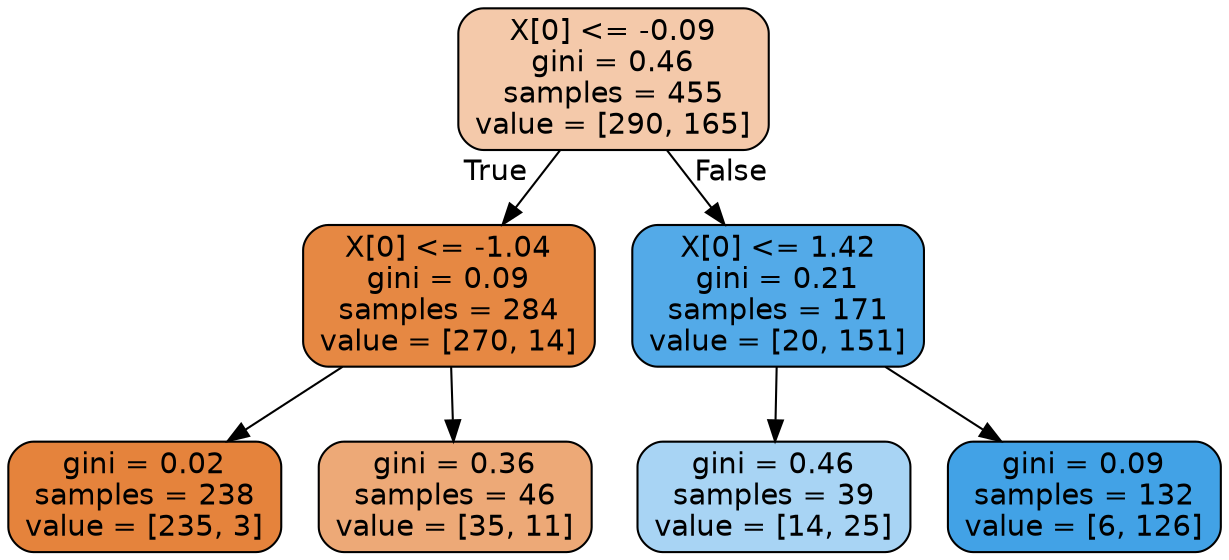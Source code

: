 digraph Tree {
node [shape=box, style="filled, rounded", color="black", fontname=helvetica] ;
edge [fontname=helvetica] ;
0 [label="X[0] <= -0.09\ngini = 0.46\nsamples = 455\nvalue = [290, 165]", fillcolor="#f4c9aa"] ;
1 [label="X[0] <= -1.04\ngini = 0.09\nsamples = 284\nvalue = [270, 14]", fillcolor="#e68843"] ;
0 -> 1 [labeldistance=2.5, labelangle=45, headlabel="True"] ;
2 [label="gini = 0.02\nsamples = 238\nvalue = [235, 3]", fillcolor="#e5833c"] ;
1 -> 2 ;
3 [label="gini = 0.36\nsamples = 46\nvalue = [35, 11]", fillcolor="#eda977"] ;
1 -> 3 ;
4 [label="X[0] <= 1.42\ngini = 0.21\nsamples = 171\nvalue = [20, 151]", fillcolor="#53aae8"] ;
0 -> 4 [labeldistance=2.5, labelangle=-45, headlabel="False"] ;
5 [label="gini = 0.46\nsamples = 39\nvalue = [14, 25]", fillcolor="#a8d4f4"] ;
4 -> 5 ;
6 [label="gini = 0.09\nsamples = 132\nvalue = [6, 126]", fillcolor="#42a2e6"] ;
4 -> 6 ;
}